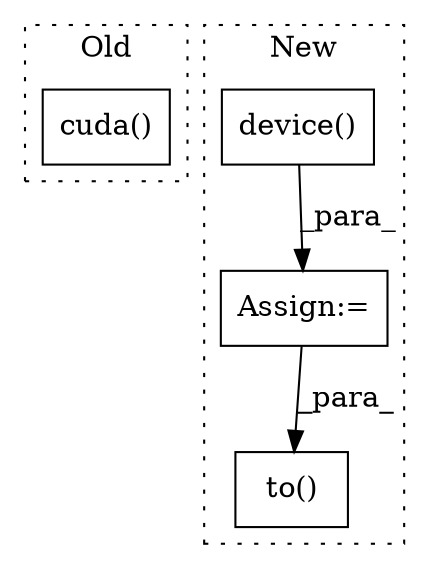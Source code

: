 digraph G {
subgraph cluster0 {
1 [label="cuda()" a="75" s="5277" l="26" shape="box"];
label = "Old";
style="dotted";
}
subgraph cluster1 {
2 [label="device()" a="75" s="7054,7113" l="13,1" shape="box"];
3 [label="Assign:=" a="68" s="7051" l="3" shape="box"];
4 [label="to()" a="75" s="7257,7320" l="52,1" shape="box"];
label = "New";
style="dotted";
}
2 -> 3 [label="_para_"];
3 -> 4 [label="_para_"];
}